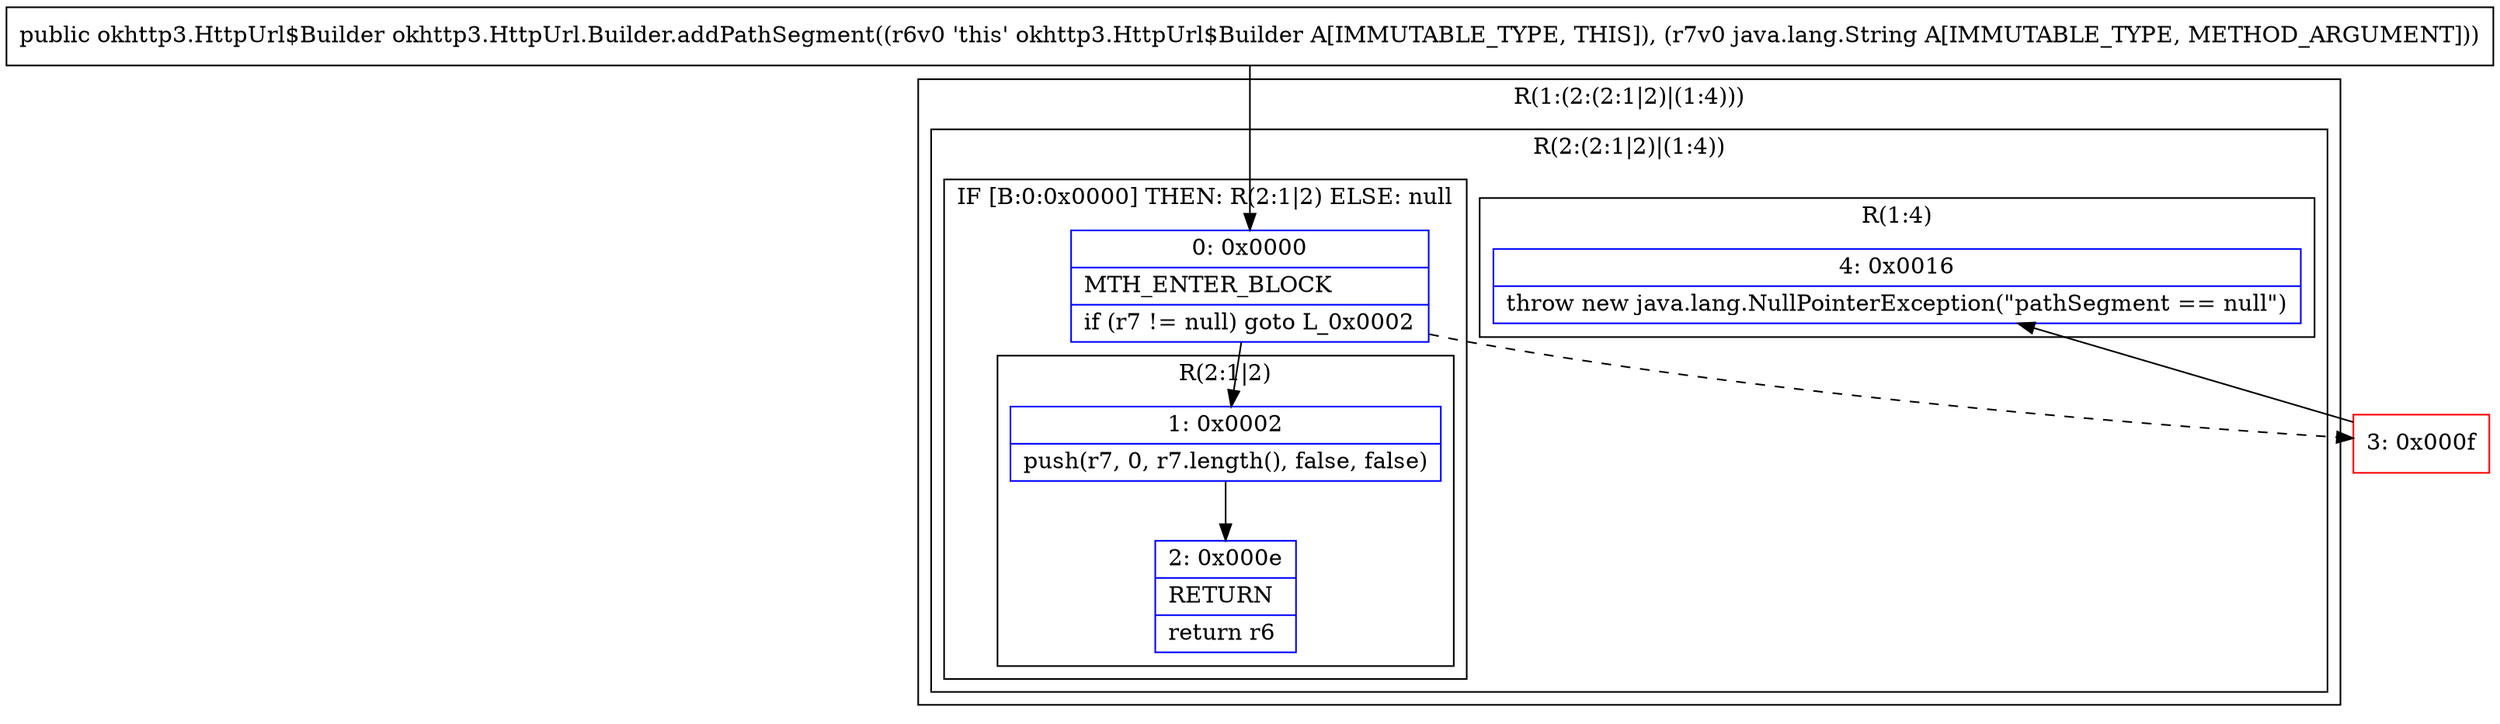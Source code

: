 digraph "CFG forokhttp3.HttpUrl.Builder.addPathSegment(Ljava\/lang\/String;)Lokhttp3\/HttpUrl$Builder;" {
subgraph cluster_Region_1077654577 {
label = "R(1:(2:(2:1|2)|(1:4)))";
node [shape=record,color=blue];
subgraph cluster_Region_117690553 {
label = "R(2:(2:1|2)|(1:4))";
node [shape=record,color=blue];
subgraph cluster_IfRegion_1667312446 {
label = "IF [B:0:0x0000] THEN: R(2:1|2) ELSE: null";
node [shape=record,color=blue];
Node_0 [shape=record,label="{0\:\ 0x0000|MTH_ENTER_BLOCK\l|if (r7 != null) goto L_0x0002\l}"];
subgraph cluster_Region_1222101185 {
label = "R(2:1|2)";
node [shape=record,color=blue];
Node_1 [shape=record,label="{1\:\ 0x0002|push(r7, 0, r7.length(), false, false)\l}"];
Node_2 [shape=record,label="{2\:\ 0x000e|RETURN\l|return r6\l}"];
}
}
subgraph cluster_Region_1439725526 {
label = "R(1:4)";
node [shape=record,color=blue];
Node_4 [shape=record,label="{4\:\ 0x0016|throw new java.lang.NullPointerException(\"pathSegment == null\")\l}"];
}
}
}
Node_3 [shape=record,color=red,label="{3\:\ 0x000f}"];
MethodNode[shape=record,label="{public okhttp3.HttpUrl$Builder okhttp3.HttpUrl.Builder.addPathSegment((r6v0 'this' okhttp3.HttpUrl$Builder A[IMMUTABLE_TYPE, THIS]), (r7v0 java.lang.String A[IMMUTABLE_TYPE, METHOD_ARGUMENT])) }"];
MethodNode -> Node_0;
Node_0 -> Node_1;
Node_0 -> Node_3[style=dashed];
Node_1 -> Node_2;
Node_3 -> Node_4;
}

